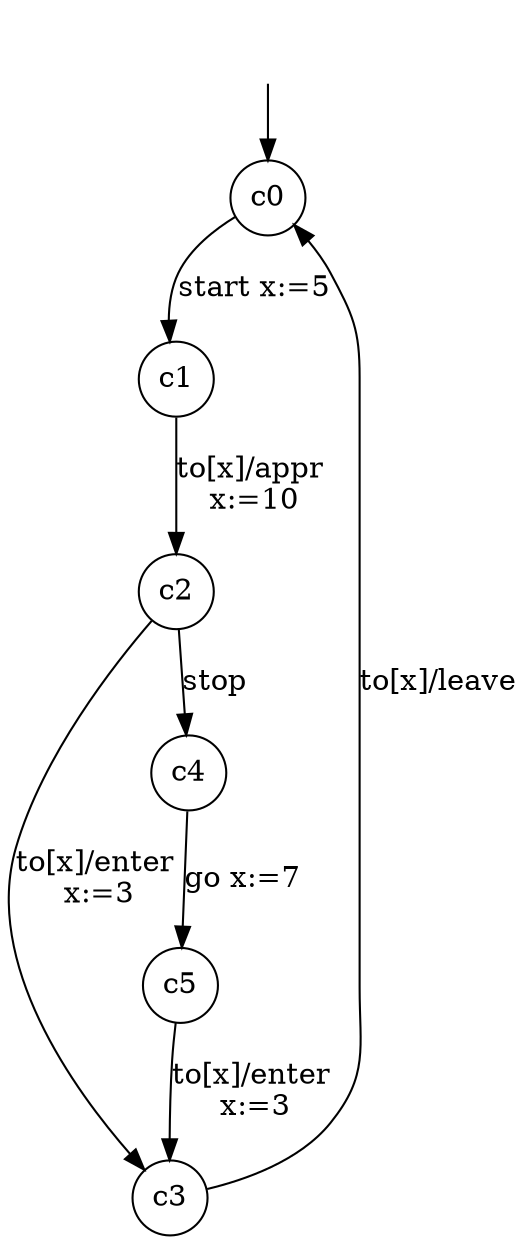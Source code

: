 digraph g {
__start0 [label="" shape="none"];
node [margin=0 width=0.5 shape=circle];
c0 -> c1 [label="start x:=5"];
c1 -> c2 [label="to[x]/appr\n x:=10"];
c2 -> c3 [label="to[x]/enter\n x:=3"];
c2 -> c4 [label="stop"];
c3 -> c0 [label="to[x]/leave"];
c4 -> c5 [label="go x:=7"];
c5 -> c3 [label="to[x]/enter\n x:=3"];
__start0 -> c0;
}

